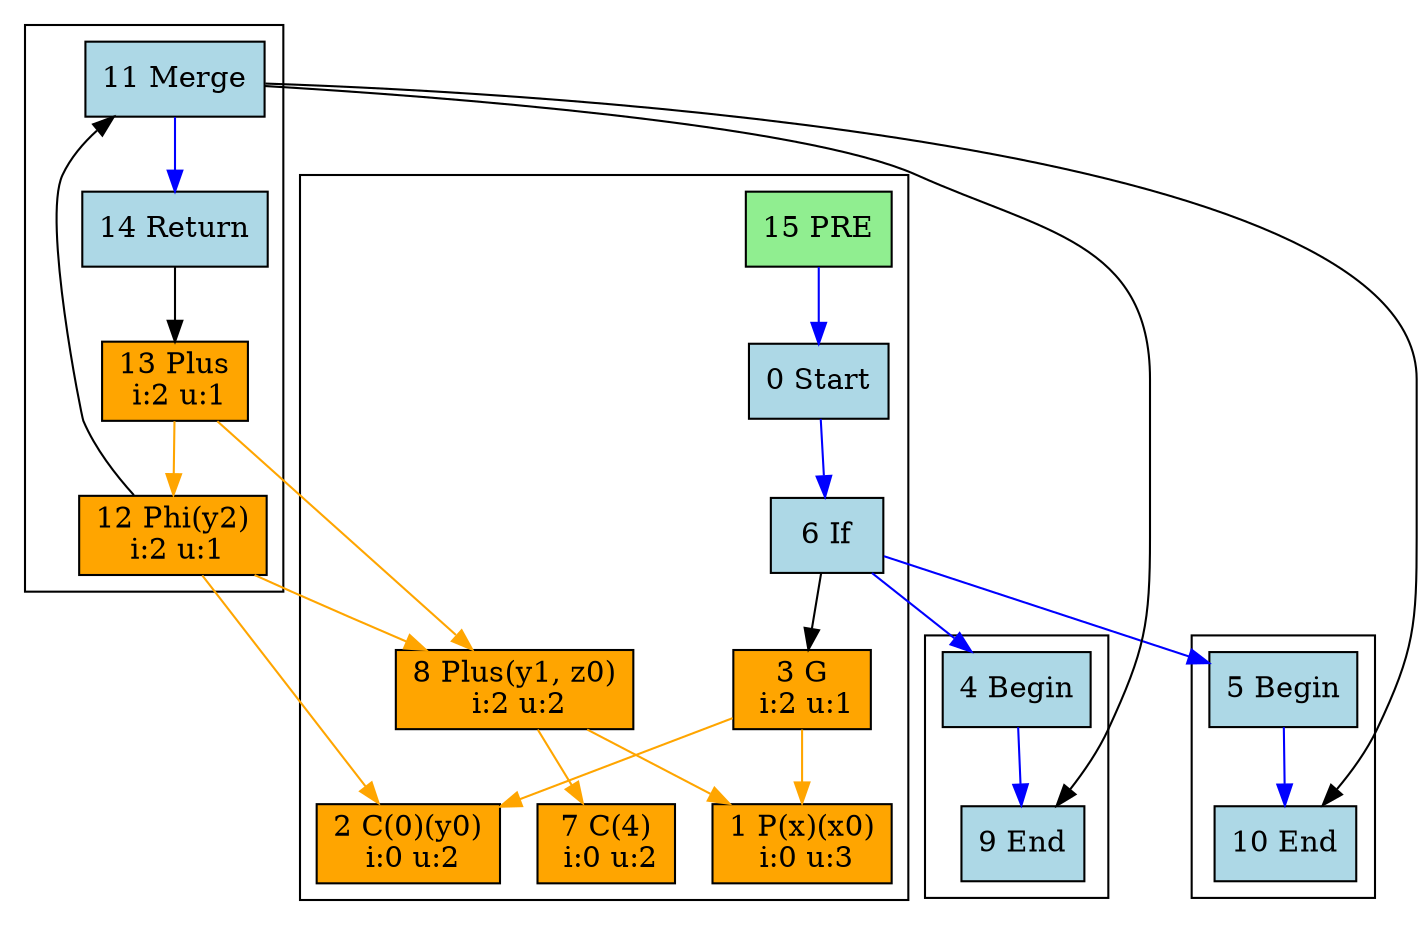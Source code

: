 digraph{
	node0 [ shape="box", style="filled", color="black", label="0 Start\n", fillcolor="lightblue"]
	node1 [ shape="box", style="filled", color="black", label="1 P(x)(x0)\n i:0 u:3", fillcolor="orange"]
	node2 [ shape="box", style="filled", color="black", label="2 C(0)(y0)\n i:0 u:2", fillcolor="orange"]
	node3 [ shape="box", style="filled", color="black", label="3 G\n i:2 u:1", fillcolor="orange"]
	node4 [ shape="box", style="filled", color="black", label="4 Begin\n", fillcolor="lightblue"]
	node5 [ shape="box", style="filled", color="black", label="5 Begin\n", fillcolor="lightblue"]
	node6 [ shape="box", style="filled", color="black", label="6 If\n", fillcolor="lightblue"]
	node7 [ shape="box", style="filled", color="black", label="7 C(4)\n i:0 u:2", fillcolor="orange"]
	node8 [ shape="box", style="filled", color="black", label="8 Plus(y1, z0)\n i:2 u:2", fillcolor="orange"]
	node9 [ shape="box", style="filled", color="black", label="9 End\n", fillcolor="lightblue"]
	node10 [ shape="box", style="filled", color="black", label="10 End\n", fillcolor="lightblue"]
	node11 [ shape="box", style="filled", color="black", label="11 Merge\n", fillcolor="lightblue"]
	node12 [ shape="box", style="filled", color="black", label="12 Phi(y2)\n i:2 u:1", fillcolor="orange"]
	node13 [ shape="box", style="filled", color="black", label="13 Plus\n i:2 u:1", fillcolor="orange"]
	node14 [ shape="box", style="filled", color="black", label="14 Return\n", fillcolor="lightblue"]
	node15 [ shape="box", style="filled", color="black", label="15 PRE\n", fillcolor="lightgreen"]

	subgraph cluster_b0{
		node15 -> node0 [color="blue"]
		node0 -> node6 [color="blue"]
		node6 -> node3
		node3 -> node1 [color="orange"]
		node3 -> node2 [color="orange"]
		node8 -> node1 [color="orange"]
		node8 -> node7 [color="orange"]
	}
	subgraph cluster_b1{
		node6 -> node4 [color="blue"]
		node4 -> node9 [color="blue"]
	}
	subgraph cluster_b2{
		node6 -> node5 [color="blue"]
		node5 -> node10 [color="blue"]
		
	}
	subgraph cluster_b3{
		
		node11 -> node14 [color="blue"]
		node11 -> node9
		node11 -> node10
		node12 -> node8 [color="orange"]
		node12 -> node2 [color="orange"]
		node12 -> node11
		node13 -> node12 [color="orange"]
		node13 -> node8 [color="orange"]
		node14 -> node13
	}

}

